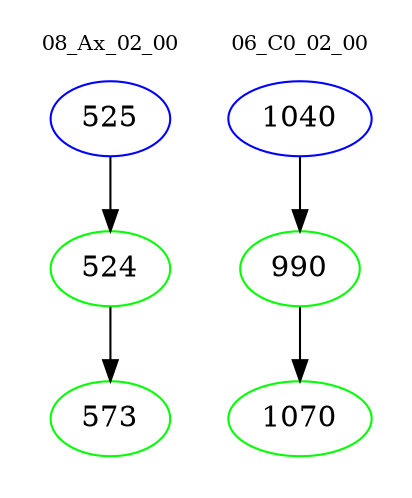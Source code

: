 digraph{
subgraph cluster_0 {
color = white
label = "08_Ax_02_00";
fontsize=10;
T0_525 [label="525", color="blue"]
T0_525 -> T0_524 [color="black"]
T0_524 [label="524", color="green"]
T0_524 -> T0_573 [color="black"]
T0_573 [label="573", color="green"]
}
subgraph cluster_1 {
color = white
label = "06_C0_02_00";
fontsize=10;
T1_1040 [label="1040", color="blue"]
T1_1040 -> T1_990 [color="black"]
T1_990 [label="990", color="green"]
T1_990 -> T1_1070 [color="black"]
T1_1070 [label="1070", color="green"]
}
}
